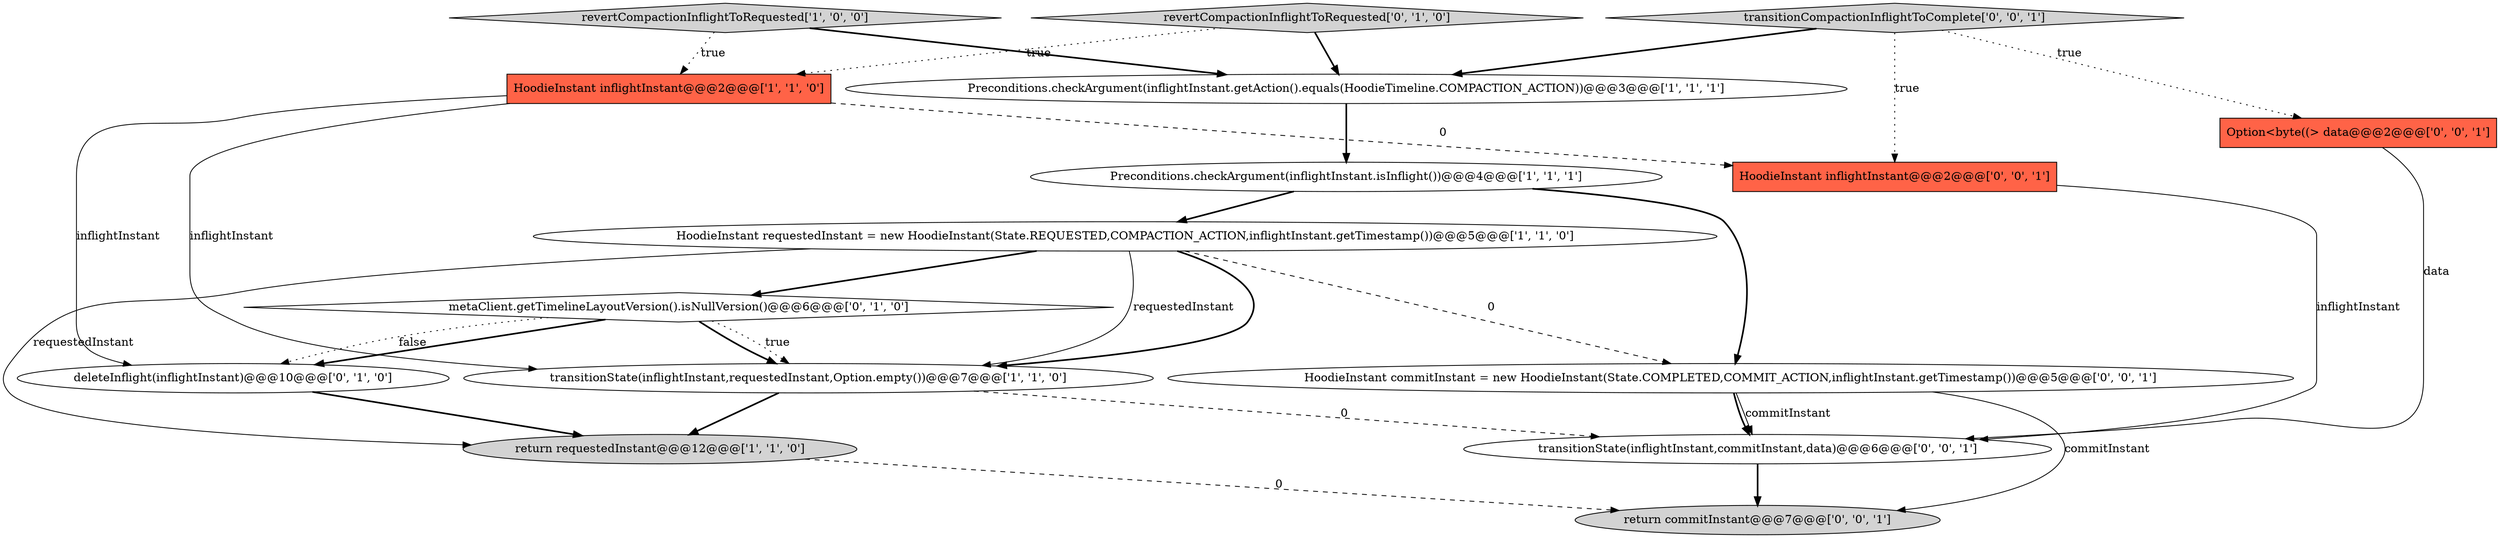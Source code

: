 digraph {
8 [style = filled, label = "revertCompactionInflightToRequested['0', '1', '0']", fillcolor = lightgray, shape = diamond image = "AAA0AAABBB2BBB"];
15 [style = filled, label = "HoodieInstant inflightInstant@@@2@@@['0', '0', '1']", fillcolor = tomato, shape = box image = "AAA0AAABBB3BBB"];
11 [style = filled, label = "Option<byte((> data@@@2@@@['0', '0', '1']", fillcolor = tomato, shape = box image = "AAA0AAABBB3BBB"];
6 [style = filled, label = "Preconditions.checkArgument(inflightInstant.getAction().equals(HoodieTimeline.COMPACTION_ACTION))@@@3@@@['1', '1', '1']", fillcolor = white, shape = ellipse image = "AAA0AAABBB1BBB"];
13 [style = filled, label = "return commitInstant@@@7@@@['0', '0', '1']", fillcolor = lightgray, shape = ellipse image = "AAA0AAABBB3BBB"];
2 [style = filled, label = "transitionState(inflightInstant,requestedInstant,Option.empty())@@@7@@@['1', '1', '0']", fillcolor = white, shape = ellipse image = "AAA0AAABBB1BBB"];
1 [style = filled, label = "Preconditions.checkArgument(inflightInstant.isInflight())@@@4@@@['1', '1', '1']", fillcolor = white, shape = ellipse image = "AAA0AAABBB1BBB"];
3 [style = filled, label = "HoodieInstant requestedInstant = new HoodieInstant(State.REQUESTED,COMPACTION_ACTION,inflightInstant.getTimestamp())@@@5@@@['1', '1', '0']", fillcolor = white, shape = ellipse image = "AAA0AAABBB1BBB"];
4 [style = filled, label = "return requestedInstant@@@12@@@['1', '1', '0']", fillcolor = lightgray, shape = ellipse image = "AAA0AAABBB1BBB"];
5 [style = filled, label = "revertCompactionInflightToRequested['1', '0', '0']", fillcolor = lightgray, shape = diamond image = "AAA0AAABBB1BBB"];
0 [style = filled, label = "HoodieInstant inflightInstant@@@2@@@['1', '1', '0']", fillcolor = tomato, shape = box image = "AAA0AAABBB1BBB"];
9 [style = filled, label = "deleteInflight(inflightInstant)@@@10@@@['0', '1', '0']", fillcolor = white, shape = ellipse image = "AAA1AAABBB2BBB"];
10 [style = filled, label = "HoodieInstant commitInstant = new HoodieInstant(State.COMPLETED,COMMIT_ACTION,inflightInstant.getTimestamp())@@@5@@@['0', '0', '1']", fillcolor = white, shape = ellipse image = "AAA0AAABBB3BBB"];
12 [style = filled, label = "transitionCompactionInflightToComplete['0', '0', '1']", fillcolor = lightgray, shape = diamond image = "AAA0AAABBB3BBB"];
14 [style = filled, label = "transitionState(inflightInstant,commitInstant,data)@@@6@@@['0', '0', '1']", fillcolor = white, shape = ellipse image = "AAA0AAABBB3BBB"];
7 [style = filled, label = "metaClient.getTimelineLayoutVersion().isNullVersion()@@@6@@@['0', '1', '0']", fillcolor = white, shape = diamond image = "AAA1AAABBB2BBB"];
7->2 [style = dotted, label="true"];
5->0 [style = dotted, label="true"];
2->4 [style = bold, label=""];
1->10 [style = bold, label=""];
0->9 [style = solid, label="inflightInstant"];
9->4 [style = bold, label=""];
3->2 [style = bold, label=""];
7->9 [style = bold, label=""];
12->11 [style = dotted, label="true"];
3->10 [style = dashed, label="0"];
14->13 [style = bold, label=""];
7->9 [style = dotted, label="false"];
12->15 [style = dotted, label="true"];
8->6 [style = bold, label=""];
3->7 [style = bold, label=""];
11->14 [style = solid, label="data"];
10->13 [style = solid, label="commitInstant"];
3->4 [style = solid, label="requestedInstant"];
1->3 [style = bold, label=""];
2->14 [style = dashed, label="0"];
3->2 [style = solid, label="requestedInstant"];
4->13 [style = dashed, label="0"];
0->15 [style = dashed, label="0"];
10->14 [style = solid, label="commitInstant"];
6->1 [style = bold, label=""];
10->14 [style = bold, label=""];
0->2 [style = solid, label="inflightInstant"];
5->6 [style = bold, label=""];
12->6 [style = bold, label=""];
8->0 [style = dotted, label="true"];
15->14 [style = solid, label="inflightInstant"];
7->2 [style = bold, label=""];
}
